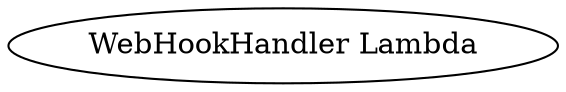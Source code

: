 digraph DementorFlow_Phase0 {
    // Define Nodes
    WebHookHandler [label="WebHookHandler Lambda"];
}

